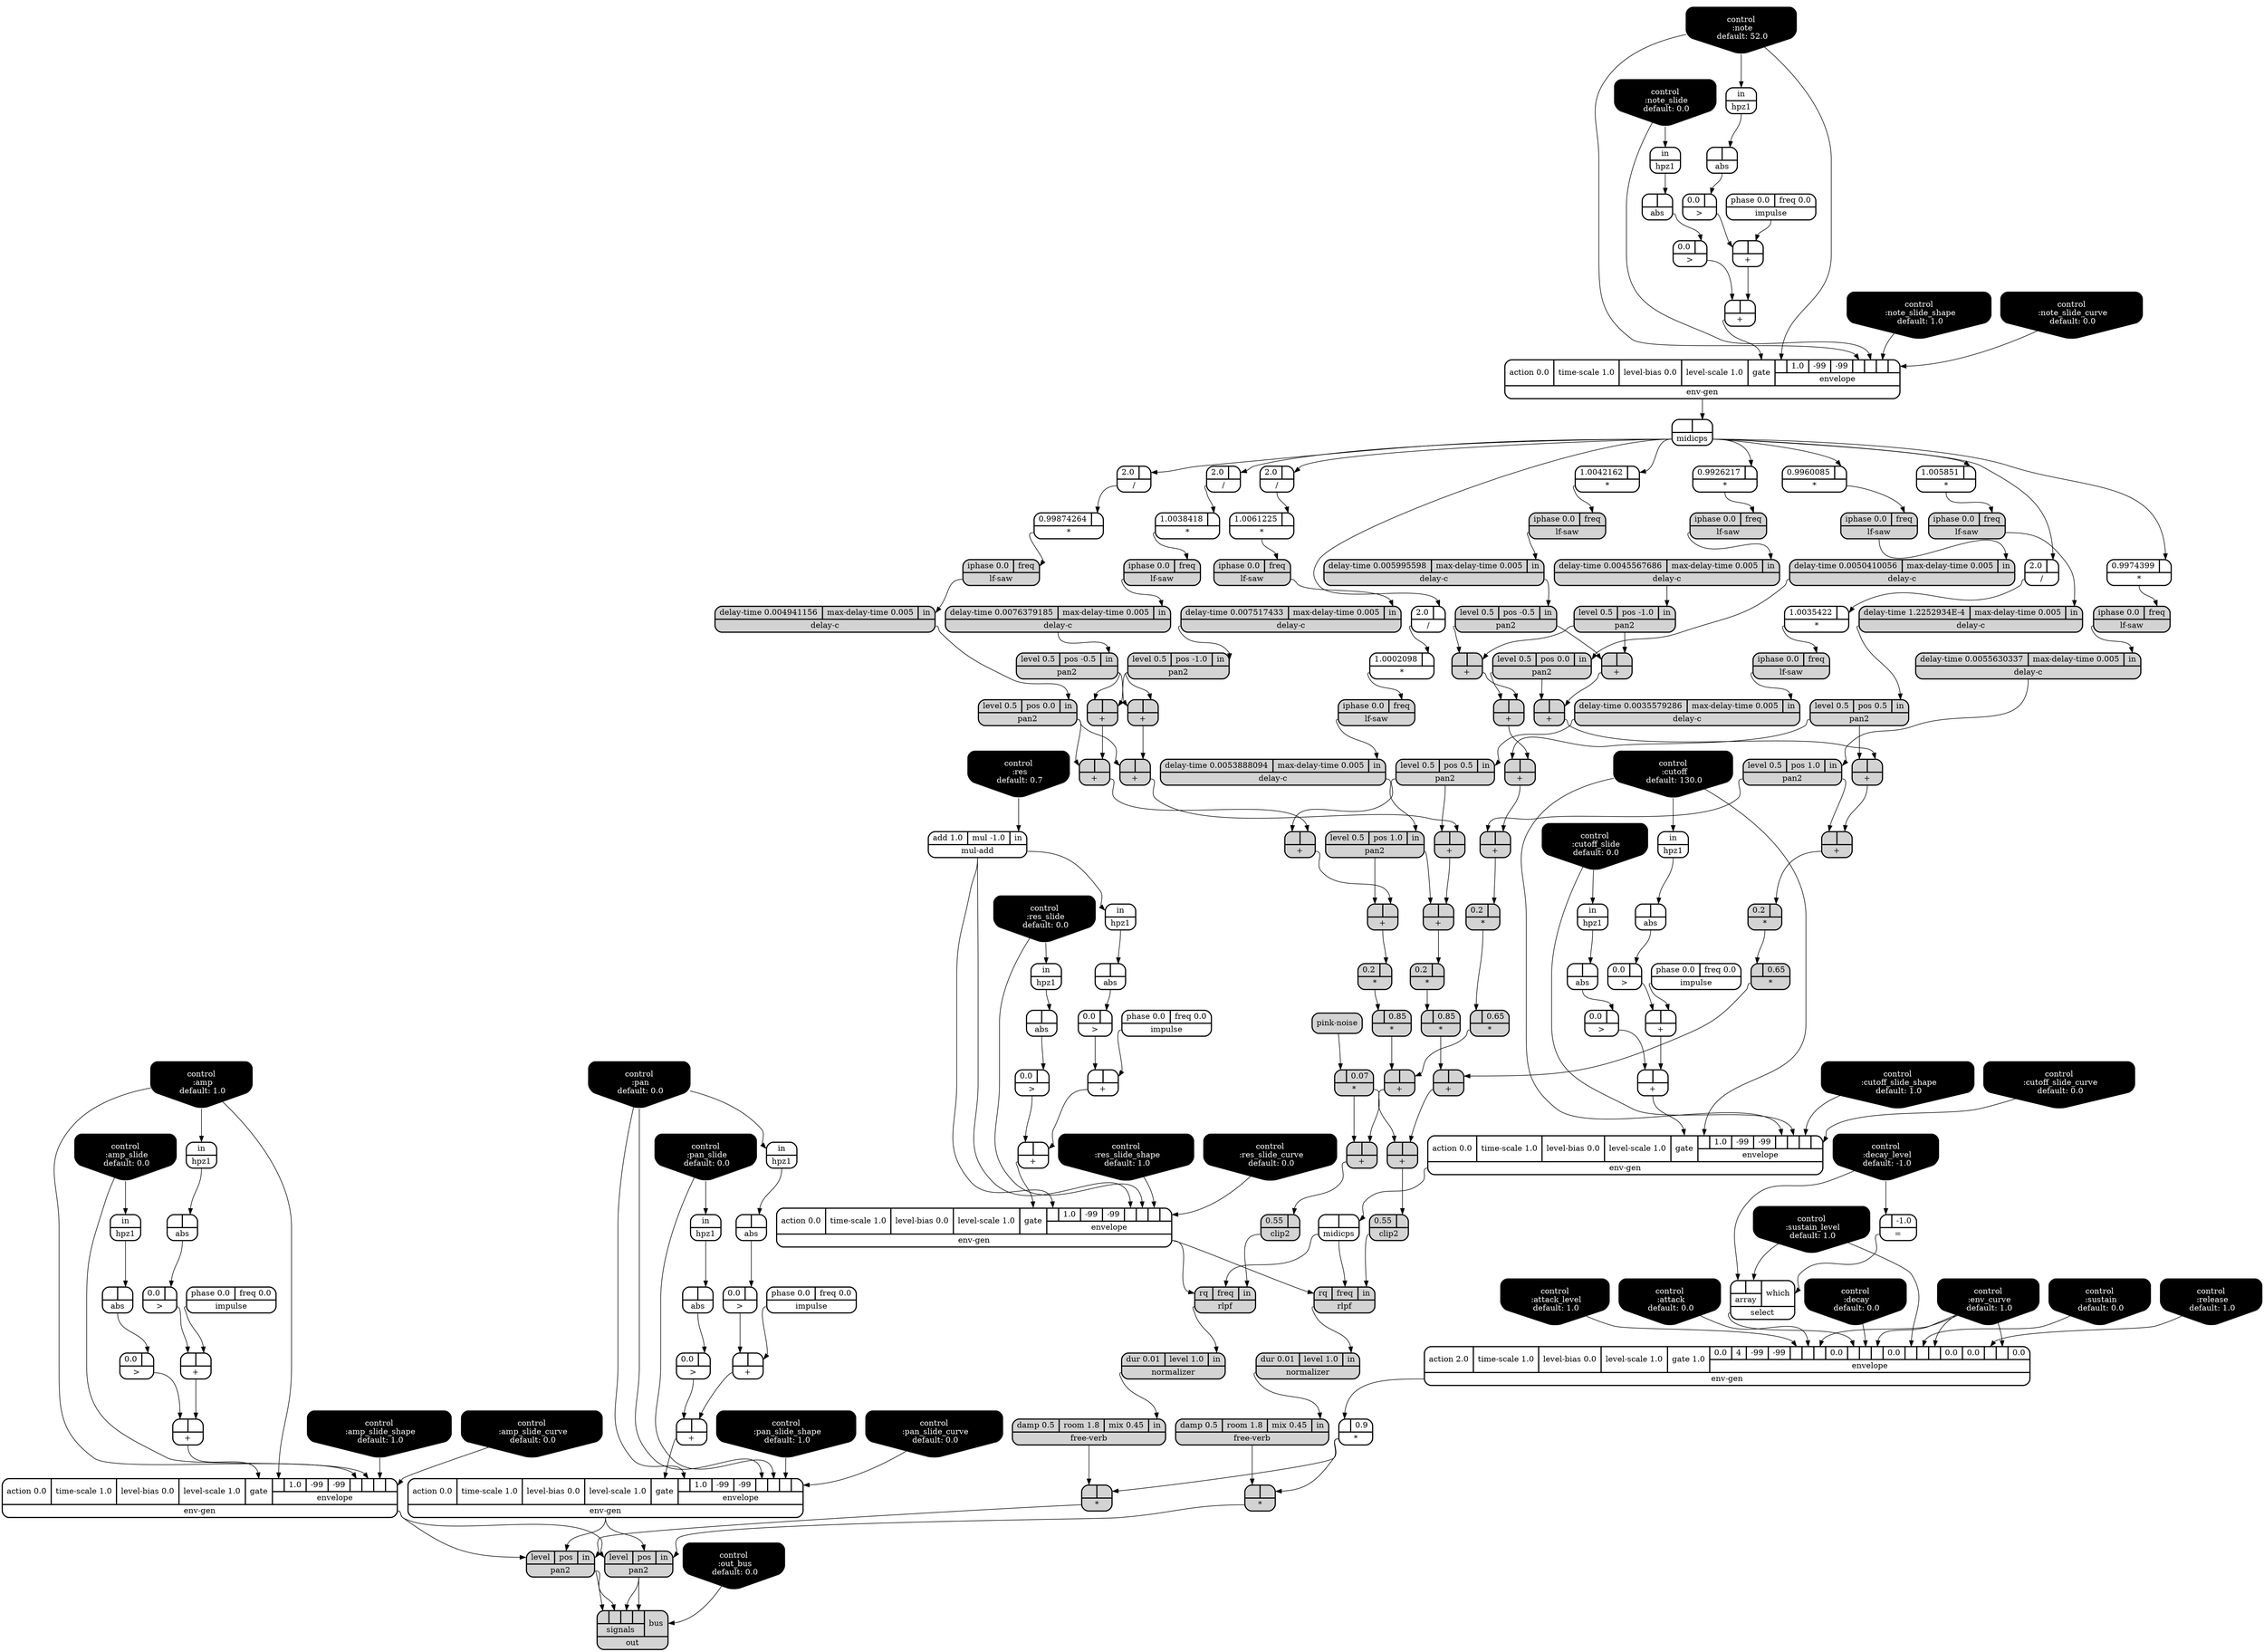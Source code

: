 digraph synthdef {
40 [label = "{{ <b> 0.9926217|<a> } |<__UG_NAME__>* }" style="bold, rounded" shape=record rankdir=LR];
44 [label = "{{ <b> 1.0042162|<a> } |<__UG_NAME__>* }" style="bold, rounded" shape=record rankdir=LR];
49 [label = "{{ <b> 0.9960085|<a> } |<__UG_NAME__>* }" style="bold, rounded" shape=record rankdir=LR];
54 [label = "{{ <b> 1.005851|<a> } |<__UG_NAME__>* }" style="bold, rounded" shape=record rankdir=LR];
59 [label = "{{ <b> 0.9974399|<a> } |<__UG_NAME__>* }" style="bold, rounded" shape=record rankdir=LR];
65 [label = "{{ <b> 0.99874264|<a> } |<__UG_NAME__>* }" style="bold, rounded" shape=record rankdir=LR];
72 [label = "{{ <b> |<a> 0.9} |<__UG_NAME__>* }" style="bold, rounded" shape=record rankdir=LR];
73 [label = "{{ <b> 0.2|<a> } |<__UG_NAME__>* }" style="filled, bold, rounded"  shape=record rankdir=LR];
74 [label = "{{ <b> |<a> 0.65} |<__UG_NAME__>* }" style="filled, bold, rounded"  shape=record rankdir=LR];
76 [label = "{{ <b> 1.0061225|<a> } |<__UG_NAME__>* }" style="bold, rounded" shape=record rankdir=LR];
81 [label = "{{ <b> 1.0038418|<a> } |<__UG_NAME__>* }" style="bold, rounded" shape=record rankdir=LR];
90 [label = "{{ <b> 1.0035422|<a> } |<__UG_NAME__>* }" style="bold, rounded" shape=record rankdir=LR];
96 [label = "{{ <b> 1.0002098|<a> } |<__UG_NAME__>* }" style="bold, rounded" shape=record rankdir=LR];
101 [label = "{{ <b> 0.2|<a> } |<__UG_NAME__>* }" style="filled, bold, rounded"  shape=record rankdir=LR];
102 [label = "{{ <b> |<a> 0.85} |<__UG_NAME__>* }" style="filled, bold, rounded"  shape=record rankdir=LR];
105 [label = "{{ <b> |<a> 0.07} |<__UG_NAME__>* }" style="filled, bold, rounded"  shape=record rankdir=LR];
133 [label = "{{ <b> |<a> } |<__UG_NAME__>* }" style="filled, bold, rounded"  shape=record rankdir=LR];
157 [label = "{{ <b> 0.2|<a> } |<__UG_NAME__>* }" style="filled, bold, rounded"  shape=record rankdir=LR];
158 [label = "{{ <b> |<a> 0.65} |<__UG_NAME__>* }" style="filled, bold, rounded"  shape=record rankdir=LR];
163 [label = "{{ <b> 0.2|<a> } |<__UG_NAME__>* }" style="filled, bold, rounded"  shape=record rankdir=LR];
164 [label = "{{ <b> |<a> 0.85} |<__UG_NAME__>* }" style="filled, bold, rounded"  shape=record rankdir=LR];
171 [label = "{{ <b> |<a> } |<__UG_NAME__>* }" style="filled, bold, rounded"  shape=record rankdir=LR];
33 [label = "{{ <b> |<a> } |<__UG_NAME__>+ }" style="bold, rounded" shape=record rankdir=LR];
37 [label = "{{ <b> |<a> } |<__UG_NAME__>+ }" style="bold, rounded" shape=record rankdir=LR];
48 [label = "{{ <b> |<a> } |<__UG_NAME__>+ }" style="filled, bold, rounded"  shape=record rankdir=LR];
53 [label = "{{ <b> |<a> } |<__UG_NAME__>+ }" style="filled, bold, rounded"  shape=record rankdir=LR];
58 [label = "{{ <b> |<a> } |<__UG_NAME__>+ }" style="filled, bold, rounded"  shape=record rankdir=LR];
63 [label = "{{ <b> |<a> } |<__UG_NAME__>+ }" style="filled, bold, rounded"  shape=record rankdir=LR];
85 [label = "{{ <b> |<a> } |<__UG_NAME__>+ }" style="filled, bold, rounded"  shape=record rankdir=LR];
88 [label = "{{ <b> |<a> } |<__UG_NAME__>+ }" style="filled, bold, rounded"  shape=record rankdir=LR];
94 [label = "{{ <b> |<a> } |<__UG_NAME__>+ }" style="filled, bold, rounded"  shape=record rankdir=LR];
100 [label = "{{ <b> |<a> } |<__UG_NAME__>+ }" style="filled, bold, rounded"  shape=record rankdir=LR];
103 [label = "{{ <b> |<a> } |<__UG_NAME__>+ }" style="filled, bold, rounded"  shape=record rankdir=LR];
106 [label = "{{ <b> |<a> } |<__UG_NAME__>+ }" style="filled, bold, rounded"  shape=record rankdir=LR];
112 [label = "{{ <b> |<a> } |<__UG_NAME__>+ }" style="bold, rounded" shape=record rankdir=LR];
116 [label = "{{ <b> |<a> } |<__UG_NAME__>+ }" style="bold, rounded" shape=record rankdir=LR];
124 [label = "{{ <b> |<a> } |<__UG_NAME__>+ }" style="bold, rounded" shape=record rankdir=LR];
128 [label = "{{ <b> |<a> } |<__UG_NAME__>+ }" style="bold, rounded" shape=record rankdir=LR];
138 [label = "{{ <b> |<a> } |<__UG_NAME__>+ }" style="bold, rounded" shape=record rankdir=LR];
142 [label = "{{ <b> |<a> } |<__UG_NAME__>+ }" style="bold, rounded" shape=record rankdir=LR];
146 [label = "{{ <b> |<a> } |<__UG_NAME__>+ }" style="bold, rounded" shape=record rankdir=LR];
150 [label = "{{ <b> |<a> } |<__UG_NAME__>+ }" style="bold, rounded" shape=record rankdir=LR];
153 [label = "{{ <b> |<a> } |<__UG_NAME__>+ }" style="filled, bold, rounded"  shape=record rankdir=LR];
154 [label = "{{ <b> |<a> } |<__UG_NAME__>+ }" style="filled, bold, rounded"  shape=record rankdir=LR];
155 [label = "{{ <b> |<a> } |<__UG_NAME__>+ }" style="filled, bold, rounded"  shape=record rankdir=LR];
156 [label = "{{ <b> |<a> } |<__UG_NAME__>+ }" style="filled, bold, rounded"  shape=record rankdir=LR];
159 [label = "{{ <b> |<a> } |<__UG_NAME__>+ }" style="filled, bold, rounded"  shape=record rankdir=LR];
160 [label = "{{ <b> |<a> } |<__UG_NAME__>+ }" style="filled, bold, rounded"  shape=record rankdir=LR];
161 [label = "{{ <b> |<a> } |<__UG_NAME__>+ }" style="filled, bold, rounded"  shape=record rankdir=LR];
162 [label = "{{ <b> |<a> } |<__UG_NAME__>+ }" style="filled, bold, rounded"  shape=record rankdir=LR];
165 [label = "{{ <b> |<a> } |<__UG_NAME__>+ }" style="filled, bold, rounded"  shape=record rankdir=LR];
166 [label = "{{ <b> |<a> } |<__UG_NAME__>+ }" style="filled, bold, rounded"  shape=record rankdir=LR];
64 [label = "{{ <b> 2.0|<a> } |<__UG_NAME__>/ }" style="bold, rounded" shape=record rankdir=LR];
75 [label = "{{ <b> 2.0|<a> } |<__UG_NAME__>/ }" style="bold, rounded" shape=record rankdir=LR];
80 [label = "{{ <b> 2.0|<a> } |<__UG_NAME__>/ }" style="bold, rounded" shape=record rankdir=LR];
89 [label = "{{ <b> 2.0|<a> } |<__UG_NAME__>/ }" style="bold, rounded" shape=record rankdir=LR];
95 [label = "{{ <b> 2.0|<a> } |<__UG_NAME__>/ }" style="bold, rounded" shape=record rankdir=LR];
69 [label = "{{ <b> |<a> -1.0} |<__UG_NAME__>= }" style="bold, rounded" shape=record rankdir=LR];
32 [label = "{{ <b> 0.0|<a> } |<__UG_NAME__>\> }" style="bold, rounded" shape=record rankdir=LR];
36 [label = "{{ <b> 0.0|<a> } |<__UG_NAME__>\> }" style="bold, rounded" shape=record rankdir=LR];
111 [label = "{{ <b> 0.0|<a> } |<__UG_NAME__>\> }" style="bold, rounded" shape=record rankdir=LR];
115 [label = "{{ <b> 0.0|<a> } |<__UG_NAME__>\> }" style="bold, rounded" shape=record rankdir=LR];
123 [label = "{{ <b> 0.0|<a> } |<__UG_NAME__>\> }" style="bold, rounded" shape=record rankdir=LR];
127 [label = "{{ <b> 0.0|<a> } |<__UG_NAME__>\> }" style="bold, rounded" shape=record rankdir=LR];
137 [label = "{{ <b> 0.0|<a> } |<__UG_NAME__>\> }" style="bold, rounded" shape=record rankdir=LR];
141 [label = "{{ <b> 0.0|<a> } |<__UG_NAME__>\> }" style="bold, rounded" shape=record rankdir=LR];
145 [label = "{{ <b> 0.0|<a> } |<__UG_NAME__>\> }" style="bold, rounded" shape=record rankdir=LR];
149 [label = "{{ <b> 0.0|<a> } |<__UG_NAME__>\> }" style="bold, rounded" shape=record rankdir=LR];
31 [label = "{{ <b> |<a> } |<__UG_NAME__>abs }" style="bold, rounded" shape=record rankdir=LR];
35 [label = "{{ <b> |<a> } |<__UG_NAME__>abs }" style="bold, rounded" shape=record rankdir=LR];
68 [label = "{{ <b> |<a> } |<__UG_NAME__>abs }" style="bold, rounded" shape=record rankdir=LR];
110 [label = "{{ <b> |<a> } |<__UG_NAME__>abs }" style="bold, rounded" shape=record rankdir=LR];
114 [label = "{{ <b> |<a> } |<__UG_NAME__>abs }" style="bold, rounded" shape=record rankdir=LR];
122 [label = "{{ <b> |<a> } |<__UG_NAME__>abs }" style="bold, rounded" shape=record rankdir=LR];
126 [label = "{{ <b> |<a> } |<__UG_NAME__>abs }" style="bold, rounded" shape=record rankdir=LR];
136 [label = "{{ <b> |<a> } |<__UG_NAME__>abs }" style="bold, rounded" shape=record rankdir=LR];
140 [label = "{{ <b> |<a> } |<__UG_NAME__>abs }" style="bold, rounded" shape=record rankdir=LR];
148 [label = "{{ <b> |<a> } |<__UG_NAME__>abs }" style="bold, rounded" shape=record rankdir=LR];
107 [label = "{{ <b> 0.55|<a> } |<__UG_NAME__>clip2 }" style="filled, bold, rounded"  shape=record rankdir=LR];
167 [label = "{{ <b> 0.55|<a> } |<__UG_NAME__>clip2 }" style="filled, bold, rounded"  shape=record rankdir=LR];
0 [label = "control
 :note
 default: 52.0" shape=invhouse style="rounded, filled, bold" fillcolor=black fontcolor=white ]; 
1 [label = "control
 :note_slide
 default: 0.0" shape=invhouse style="rounded, filled, bold" fillcolor=black fontcolor=white ]; 
2 [label = "control
 :note_slide_shape
 default: 1.0" shape=invhouse style="rounded, filled, bold" fillcolor=black fontcolor=white ]; 
3 [label = "control
 :note_slide_curve
 default: 0.0" shape=invhouse style="rounded, filled, bold" fillcolor=black fontcolor=white ]; 
4 [label = "control
 :amp
 default: 1.0" shape=invhouse style="rounded, filled, bold" fillcolor=black fontcolor=white ]; 
5 [label = "control
 :amp_slide
 default: 0.0" shape=invhouse style="rounded, filled, bold" fillcolor=black fontcolor=white ]; 
6 [label = "control
 :amp_slide_shape
 default: 1.0" shape=invhouse style="rounded, filled, bold" fillcolor=black fontcolor=white ]; 
7 [label = "control
 :amp_slide_curve
 default: 0.0" shape=invhouse style="rounded, filled, bold" fillcolor=black fontcolor=white ]; 
8 [label = "control
 :pan
 default: 0.0" shape=invhouse style="rounded, filled, bold" fillcolor=black fontcolor=white ]; 
9 [label = "control
 :pan_slide
 default: 0.0" shape=invhouse style="rounded, filled, bold" fillcolor=black fontcolor=white ]; 
10 [label = "control
 :pan_slide_shape
 default: 1.0" shape=invhouse style="rounded, filled, bold" fillcolor=black fontcolor=white ]; 
11 [label = "control
 :pan_slide_curve
 default: 0.0" shape=invhouse style="rounded, filled, bold" fillcolor=black fontcolor=white ]; 
12 [label = "control
 :attack
 default: 0.0" shape=invhouse style="rounded, filled, bold" fillcolor=black fontcolor=white ]; 
13 [label = "control
 :decay
 default: 0.0" shape=invhouse style="rounded, filled, bold" fillcolor=black fontcolor=white ]; 
14 [label = "control
 :sustain
 default: 0.0" shape=invhouse style="rounded, filled, bold" fillcolor=black fontcolor=white ]; 
15 [label = "control
 :release
 default: 1.0" shape=invhouse style="rounded, filled, bold" fillcolor=black fontcolor=white ]; 
16 [label = "control
 :attack_level
 default: 1.0" shape=invhouse style="rounded, filled, bold" fillcolor=black fontcolor=white ]; 
17 [label = "control
 :decay_level
 default: -1.0" shape=invhouse style="rounded, filled, bold" fillcolor=black fontcolor=white ]; 
18 [label = "control
 :sustain_level
 default: 1.0" shape=invhouse style="rounded, filled, bold" fillcolor=black fontcolor=white ]; 
19 [label = "control
 :env_curve
 default: 1.0" shape=invhouse style="rounded, filled, bold" fillcolor=black fontcolor=white ]; 
20 [label = "control
 :cutoff
 default: 130.0" shape=invhouse style="rounded, filled, bold" fillcolor=black fontcolor=white ]; 
21 [label = "control
 :cutoff_slide
 default: 0.0" shape=invhouse style="rounded, filled, bold" fillcolor=black fontcolor=white ]; 
22 [label = "control
 :cutoff_slide_shape
 default: 1.0" shape=invhouse style="rounded, filled, bold" fillcolor=black fontcolor=white ]; 
23 [label = "control
 :cutoff_slide_curve
 default: 0.0" shape=invhouse style="rounded, filled, bold" fillcolor=black fontcolor=white ]; 
24 [label = "control
 :res
 default: 0.7" shape=invhouse style="rounded, filled, bold" fillcolor=black fontcolor=white ]; 
25 [label = "control
 :res_slide
 default: 0.0" shape=invhouse style="rounded, filled, bold" fillcolor=black fontcolor=white ]; 
26 [label = "control
 :res_slide_shape
 default: 1.0" shape=invhouse style="rounded, filled, bold" fillcolor=black fontcolor=white ]; 
27 [label = "control
 :res_slide_curve
 default: 0.0" shape=invhouse style="rounded, filled, bold" fillcolor=black fontcolor=white ]; 
28 [label = "control
 :out_bus
 default: 0.0" shape=invhouse style="rounded, filled, bold" fillcolor=black fontcolor=white ]; 
42 [label = "{{ <delay____time> delay-time 0.0045567686|<max____delay____time> max-delay-time 0.005|<in> in} |<__UG_NAME__>delay-c }" style="filled, bold, rounded"  shape=record rankdir=LR];
46 [label = "{{ <delay____time> delay-time 0.005995598|<max____delay____time> max-delay-time 0.005|<in> in} |<__UG_NAME__>delay-c }" style="filled, bold, rounded"  shape=record rankdir=LR];
51 [label = "{{ <delay____time> delay-time 0.0050410056|<max____delay____time> max-delay-time 0.005|<in> in} |<__UG_NAME__>delay-c }" style="filled, bold, rounded"  shape=record rankdir=LR];
56 [label = "{{ <delay____time> delay-time 1.2252934E-4|<max____delay____time> max-delay-time 0.005|<in> in} |<__UG_NAME__>delay-c }" style="filled, bold, rounded"  shape=record rankdir=LR];
61 [label = "{{ <delay____time> delay-time 0.0055630337|<max____delay____time> max-delay-time 0.005|<in> in} |<__UG_NAME__>delay-c }" style="filled, bold, rounded"  shape=record rankdir=LR];
78 [label = "{{ <delay____time> delay-time 0.007517433|<max____delay____time> max-delay-time 0.005|<in> in} |<__UG_NAME__>delay-c }" style="filled, bold, rounded"  shape=record rankdir=LR];
83 [label = "{{ <delay____time> delay-time 0.0076379185|<max____delay____time> max-delay-time 0.005|<in> in} |<__UG_NAME__>delay-c }" style="filled, bold, rounded"  shape=record rankdir=LR];
86 [label = "{{ <delay____time> delay-time 0.004941156|<max____delay____time> max-delay-time 0.005|<in> in} |<__UG_NAME__>delay-c }" style="filled, bold, rounded"  shape=record rankdir=LR];
92 [label = "{{ <delay____time> delay-time 0.0035579286|<max____delay____time> max-delay-time 0.005|<in> in} |<__UG_NAME__>delay-c }" style="filled, bold, rounded"  shape=record rankdir=LR];
98 [label = "{{ <delay____time> delay-time 0.0053888094|<max____delay____time> max-delay-time 0.005|<in> in} |<__UG_NAME__>delay-c }" style="filled, bold, rounded"  shape=record rankdir=LR];
38 [label = "{{ <action> action 0.0|<time____scale> time-scale 1.0|<level____bias> level-bias 0.0|<level____scale> level-scale 1.0|<gate> gate|{{<envelope___control___0>|1.0|-99|-99|<envelope___control___4>|<envelope___control___5>|<envelope___control___6>|<envelope___control___7>}|envelope}} |<__UG_NAME__>env-gen }" style="bold, rounded" shape=record rankdir=LR];
71 [label = "{{ <action> action 2.0|<time____scale> time-scale 1.0|<level____bias> level-bias 0.0|<level____scale> level-scale 1.0|<gate> gate 1.0|{{0.0|4|-99|-99|<envelope___control___4>|<envelope___control___5>|<envelope___control___6>|0.0|<envelope___select___8>|<envelope___control___9>|<envelope___control___10>|0.0|<envelope___control___12>|<envelope___control___13>|<envelope___control___14>|0.0|0.0|<envelope___control___17>|<envelope___control___18>|0.0}|envelope}} |<__UG_NAME__>env-gen }" style="bold, rounded" shape=record rankdir=LR];
117 [label = "{{ <action> action 0.0|<time____scale> time-scale 1.0|<level____bias> level-bias 0.0|<level____scale> level-scale 1.0|<gate> gate|{{<envelope___control___0>|1.0|-99|-99|<envelope___control___4>|<envelope___control___5>|<envelope___control___6>|<envelope___control___7>}|envelope}} |<__UG_NAME__>env-gen }" style="bold, rounded" shape=record rankdir=LR];
129 [label = "{{ <action> action 0.0|<time____scale> time-scale 1.0|<level____bias> level-bias 0.0|<level____scale> level-scale 1.0|<gate> gate|{{<envelope___mul____add___0>|1.0|-99|-99|<envelope___mul____add___4>|<envelope___control___5>|<envelope___control___6>|<envelope___control___7>}|envelope}} |<__UG_NAME__>env-gen }" style="bold, rounded" shape=record rankdir=LR];
143 [label = "{{ <action> action 0.0|<time____scale> time-scale 1.0|<level____bias> level-bias 0.0|<level____scale> level-scale 1.0|<gate> gate|{{<envelope___control___0>|1.0|-99|-99|<envelope___control___4>|<envelope___control___5>|<envelope___control___6>|<envelope___control___7>}|envelope}} |<__UG_NAME__>env-gen }" style="bold, rounded" shape=record rankdir=LR];
151 [label = "{{ <action> action 0.0|<time____scale> time-scale 1.0|<level____bias> level-bias 0.0|<level____scale> level-scale 1.0|<gate> gate|{{<envelope___control___0>|1.0|-99|-99|<envelope___control___4>|<envelope___control___5>|<envelope___control___6>|<envelope___control___7>}|envelope}} |<__UG_NAME__>env-gen }" style="bold, rounded" shape=record rankdir=LR];
132 [label = "{{ <damp> damp 0.5|<room> room 1.8|<mix> mix 0.45|<in> in} |<__UG_NAME__>free-verb }" style="filled, bold, rounded"  shape=record rankdir=LR];
170 [label = "{{ <damp> damp 0.5|<room> room 1.8|<mix> mix 0.45|<in> in} |<__UG_NAME__>free-verb }" style="filled, bold, rounded"  shape=record rankdir=LR];
30 [label = "{{ <in> in} |<__UG_NAME__>hpz1 }" style="bold, rounded" shape=record rankdir=LR];
34 [label = "{{ <in> in} |<__UG_NAME__>hpz1 }" style="bold, rounded" shape=record rankdir=LR];
67 [label = "{{ <in> in} |<__UG_NAME__>hpz1 }" style="bold, rounded" shape=record rankdir=LR];
109 [label = "{{ <in> in} |<__UG_NAME__>hpz1 }" style="bold, rounded" shape=record rankdir=LR];
113 [label = "{{ <in> in} |<__UG_NAME__>hpz1 }" style="bold, rounded" shape=record rankdir=LR];
121 [label = "{{ <in> in} |<__UG_NAME__>hpz1 }" style="bold, rounded" shape=record rankdir=LR];
125 [label = "{{ <in> in} |<__UG_NAME__>hpz1 }" style="bold, rounded" shape=record rankdir=LR];
135 [label = "{{ <in> in} |<__UG_NAME__>hpz1 }" style="bold, rounded" shape=record rankdir=LR];
139 [label = "{{ <in> in} |<__UG_NAME__>hpz1 }" style="bold, rounded" shape=record rankdir=LR];
147 [label = "{{ <in> in} |<__UG_NAME__>hpz1 }" style="bold, rounded" shape=record rankdir=LR];
29 [label = "{{ <phase> phase 0.0|<freq> freq 0.0} |<__UG_NAME__>impulse }" style="bold, rounded" shape=record rankdir=LR];
108 [label = "{{ <phase> phase 0.0|<freq> freq 0.0} |<__UG_NAME__>impulse }" style="bold, rounded" shape=record rankdir=LR];
119 [label = "{{ <phase> phase 0.0|<freq> freq 0.0} |<__UG_NAME__>impulse }" style="bold, rounded" shape=record rankdir=LR];
134 [label = "{{ <phase> phase 0.0|<freq> freq 0.0} |<__UG_NAME__>impulse }" style="bold, rounded" shape=record rankdir=LR];
144 [label = "{{ <phase> phase 0.0|<freq> freq 0.0} |<__UG_NAME__>impulse }" style="bold, rounded" shape=record rankdir=LR];
41 [label = "{{ <iphase> iphase 0.0|<freq> freq} |<__UG_NAME__>lf-saw }" style="filled, bold, rounded"  shape=record rankdir=LR];
45 [label = "{{ <iphase> iphase 0.0|<freq> freq} |<__UG_NAME__>lf-saw }" style="filled, bold, rounded"  shape=record rankdir=LR];
50 [label = "{{ <iphase> iphase 0.0|<freq> freq} |<__UG_NAME__>lf-saw }" style="filled, bold, rounded"  shape=record rankdir=LR];
55 [label = "{{ <iphase> iphase 0.0|<freq> freq} |<__UG_NAME__>lf-saw }" style="filled, bold, rounded"  shape=record rankdir=LR];
60 [label = "{{ <iphase> iphase 0.0|<freq> freq} |<__UG_NAME__>lf-saw }" style="filled, bold, rounded"  shape=record rankdir=LR];
66 [label = "{{ <iphase> iphase 0.0|<freq> freq} |<__UG_NAME__>lf-saw }" style="filled, bold, rounded"  shape=record rankdir=LR];
77 [label = "{{ <iphase> iphase 0.0|<freq> freq} |<__UG_NAME__>lf-saw }" style="filled, bold, rounded"  shape=record rankdir=LR];
82 [label = "{{ <iphase> iphase 0.0|<freq> freq} |<__UG_NAME__>lf-saw }" style="filled, bold, rounded"  shape=record rankdir=LR];
91 [label = "{{ <iphase> iphase 0.0|<freq> freq} |<__UG_NAME__>lf-saw }" style="filled, bold, rounded"  shape=record rankdir=LR];
97 [label = "{{ <iphase> iphase 0.0|<freq> freq} |<__UG_NAME__>lf-saw }" style="filled, bold, rounded"  shape=record rankdir=LR];
39 [label = "{{ <b> |<a> } |<__UG_NAME__>midicps }" style="bold, rounded" shape=record rankdir=LR];
118 [label = "{{ <b> |<a> } |<__UG_NAME__>midicps }" style="bold, rounded" shape=record rankdir=LR];
120 [label = "{{ <add> add 1.0|<mul> mul -1.0|<in> in} |<__UG_NAME__>mul-add }" style="bold, rounded" shape=record rankdir=LR];
131 [label = "{{ <dur> dur 0.01|<level> level 1.0|<in> in} |<__UG_NAME__>normalizer }" style="filled, bold, rounded"  shape=record rankdir=LR];
169 [label = "{{ <dur> dur 0.01|<level> level 1.0|<in> in} |<__UG_NAME__>normalizer }" style="filled, bold, rounded"  shape=record rankdir=LR];
173 [label = "{{ {{<signals___pan2___0>|<signals___pan2___1>|<signals___pan2___2>|<signals___pan2___3>}|signals}|<bus> bus} |<__UG_NAME__>out }" style="filled, bold, rounded"  shape=record rankdir=LR];
43 [label = "{{ <level> level 0.5|<pos> pos -1.0|<in> in} |<__UG_NAME__>pan2 }" style="filled, bold, rounded"  shape=record rankdir=LR];
47 [label = "{{ <level> level 0.5|<pos> pos -0.5|<in> in} |<__UG_NAME__>pan2 }" style="filled, bold, rounded"  shape=record rankdir=LR];
52 [label = "{{ <level> level 0.5|<pos> pos 0.0|<in> in} |<__UG_NAME__>pan2 }" style="filled, bold, rounded"  shape=record rankdir=LR];
57 [label = "{{ <level> level 0.5|<pos> pos 0.5|<in> in} |<__UG_NAME__>pan2 }" style="filled, bold, rounded"  shape=record rankdir=LR];
62 [label = "{{ <level> level 0.5|<pos> pos 1.0|<in> in} |<__UG_NAME__>pan2 }" style="filled, bold, rounded"  shape=record rankdir=LR];
79 [label = "{{ <level> level 0.5|<pos> pos -1.0|<in> in} |<__UG_NAME__>pan2 }" style="filled, bold, rounded"  shape=record rankdir=LR];
84 [label = "{{ <level> level 0.5|<pos> pos -0.5|<in> in} |<__UG_NAME__>pan2 }" style="filled, bold, rounded"  shape=record rankdir=LR];
87 [label = "{{ <level> level 0.5|<pos> pos 0.0|<in> in} |<__UG_NAME__>pan2 }" style="filled, bold, rounded"  shape=record rankdir=LR];
93 [label = "{{ <level> level 0.5|<pos> pos 0.5|<in> in} |<__UG_NAME__>pan2 }" style="filled, bold, rounded"  shape=record rankdir=LR];
99 [label = "{{ <level> level 0.5|<pos> pos 1.0|<in> in} |<__UG_NAME__>pan2 }" style="filled, bold, rounded"  shape=record rankdir=LR];
152 [label = "{{ <level> level|<pos> pos|<in> in} |<__UG_NAME__>pan2 }" style="filled, bold, rounded"  shape=record rankdir=LR];
172 [label = "{{ <level> level|<pos> pos|<in> in} |<__UG_NAME__>pan2 }" style="filled, bold, rounded"  shape=record rankdir=LR];
104 [label = "{<__UG_NAME__>pink-noise }" style="filled, bold, rounded"  shape=record rankdir=LR];
130 [label = "{{ <rq> rq|<freq> freq|<in> in} |<__UG_NAME__>rlpf }" style="filled, bold, rounded"  shape=record rankdir=LR];
168 [label = "{{ <rq> rq|<freq> freq|<in> in} |<__UG_NAME__>rlpf }" style="filled, bold, rounded"  shape=record rankdir=LR];
70 [label = "{{ {{<array___control___0>|<array___control___1>}|array}|<which> which} |<__UG_NAME__>select }" style="bold, rounded" shape=record rankdir=LR];

39:__UG_NAME__ -> 40:a ;
39:__UG_NAME__ -> 44:a ;
39:__UG_NAME__ -> 49:a ;
39:__UG_NAME__ -> 54:a ;
39:__UG_NAME__ -> 59:a ;
64:__UG_NAME__ -> 65:a ;
71:__UG_NAME__ -> 72:b ;
63:__UG_NAME__ -> 73:a ;
73:__UG_NAME__ -> 74:b ;
75:__UG_NAME__ -> 76:a ;
80:__UG_NAME__ -> 81:a ;
89:__UG_NAME__ -> 90:a ;
95:__UG_NAME__ -> 96:a ;
100:__UG_NAME__ -> 101:a ;
101:__UG_NAME__ -> 102:b ;
104:__UG_NAME__ -> 105:b ;
72:__UG_NAME__ -> 133:a ;
132:__UG_NAME__ -> 133:b ;
156:__UG_NAME__ -> 157:a ;
157:__UG_NAME__ -> 158:b ;
162:__UG_NAME__ -> 163:a ;
163:__UG_NAME__ -> 164:b ;
72:__UG_NAME__ -> 171:a ;
170:__UG_NAME__ -> 171:b ;
29:__UG_NAME__ -> 33:a ;
32:__UG_NAME__ -> 33:b ;
33:__UG_NAME__ -> 37:a ;
36:__UG_NAME__ -> 37:b ;
43:__UG_NAME__ -> 48:a ;
47:__UG_NAME__ -> 48:b ;
48:__UG_NAME__ -> 53:a ;
52:__UG_NAME__ -> 53:b ;
53:__UG_NAME__ -> 58:a ;
57:__UG_NAME__ -> 58:b ;
58:__UG_NAME__ -> 63:a ;
62:__UG_NAME__ -> 63:b ;
79:__UG_NAME__ -> 85:a ;
84:__UG_NAME__ -> 85:b ;
85:__UG_NAME__ -> 88:a ;
87:__UG_NAME__ -> 88:b ;
88:__UG_NAME__ -> 94:a ;
93:__UG_NAME__ -> 94:b ;
94:__UG_NAME__ -> 100:a ;
99:__UG_NAME__ -> 100:b ;
74:__UG_NAME__ -> 103:a ;
102:__UG_NAME__ -> 103:b ;
103:__UG_NAME__ -> 106:a ;
105:__UG_NAME__ -> 106:b ;
108:__UG_NAME__ -> 112:a ;
111:__UG_NAME__ -> 112:b ;
112:__UG_NAME__ -> 116:a ;
115:__UG_NAME__ -> 116:b ;
119:__UG_NAME__ -> 124:a ;
123:__UG_NAME__ -> 124:b ;
124:__UG_NAME__ -> 128:a ;
127:__UG_NAME__ -> 128:b ;
134:__UG_NAME__ -> 138:a ;
137:__UG_NAME__ -> 138:b ;
138:__UG_NAME__ -> 142:a ;
141:__UG_NAME__ -> 142:b ;
144:__UG_NAME__ -> 146:a ;
145:__UG_NAME__ -> 146:b ;
146:__UG_NAME__ -> 150:a ;
149:__UG_NAME__ -> 150:b ;
43:__UG_NAME__ -> 153:a ;
47:__UG_NAME__ -> 153:b ;
153:__UG_NAME__ -> 154:a ;
52:__UG_NAME__ -> 154:b ;
154:__UG_NAME__ -> 155:a ;
57:__UG_NAME__ -> 155:b ;
155:__UG_NAME__ -> 156:a ;
62:__UG_NAME__ -> 156:b ;
79:__UG_NAME__ -> 159:a ;
84:__UG_NAME__ -> 159:b ;
159:__UG_NAME__ -> 160:a ;
87:__UG_NAME__ -> 160:b ;
160:__UG_NAME__ -> 161:a ;
93:__UG_NAME__ -> 161:b ;
161:__UG_NAME__ -> 162:a ;
99:__UG_NAME__ -> 162:b ;
158:__UG_NAME__ -> 165:a ;
164:__UG_NAME__ -> 165:b ;
165:__UG_NAME__ -> 166:a ;
105:__UG_NAME__ -> 166:b ;
39:__UG_NAME__ -> 64:a ;
39:__UG_NAME__ -> 75:a ;
39:__UG_NAME__ -> 80:a ;
39:__UG_NAME__ -> 89:a ;
39:__UG_NAME__ -> 95:a ;
17:__UG_NAME__ -> 69:b ;
31:__UG_NAME__ -> 32:a ;
35:__UG_NAME__ -> 36:a ;
110:__UG_NAME__ -> 111:a ;
114:__UG_NAME__ -> 115:a ;
122:__UG_NAME__ -> 123:a ;
126:__UG_NAME__ -> 127:a ;
136:__UG_NAME__ -> 137:a ;
140:__UG_NAME__ -> 141:a ;
68:__UG_NAME__ -> 145:a ;
148:__UG_NAME__ -> 149:a ;
30:__UG_NAME__ -> 31:a ;
34:__UG_NAME__ -> 35:a ;
67:__UG_NAME__ -> 68:a ;
109:__UG_NAME__ -> 110:a ;
113:__UG_NAME__ -> 114:a ;
121:__UG_NAME__ -> 122:a ;
125:__UG_NAME__ -> 126:a ;
135:__UG_NAME__ -> 136:a ;
139:__UG_NAME__ -> 140:a ;
147:__UG_NAME__ -> 148:a ;
106:__UG_NAME__ -> 107:a ;
166:__UG_NAME__ -> 167:a ;
41:__UG_NAME__ -> 42:in ;
45:__UG_NAME__ -> 46:in ;
50:__UG_NAME__ -> 51:in ;
55:__UG_NAME__ -> 56:in ;
60:__UG_NAME__ -> 61:in ;
77:__UG_NAME__ -> 78:in ;
82:__UG_NAME__ -> 83:in ;
66:__UG_NAME__ -> 86:in ;
91:__UG_NAME__ -> 92:in ;
97:__UG_NAME__ -> 98:in ;
0:__UG_NAME__ -> 38:envelope___control___0 ;
0:__UG_NAME__ -> 38:envelope___control___4 ;
1:__UG_NAME__ -> 38:envelope___control___5 ;
2:__UG_NAME__ -> 38:envelope___control___6 ;
3:__UG_NAME__ -> 38:envelope___control___7 ;
37:__UG_NAME__ -> 38:gate ;
16:__UG_NAME__ -> 71:envelope___control___4 ;
12:__UG_NAME__ -> 71:envelope___control___5 ;
19:__UG_NAME__ -> 71:envelope___control___6 ;
70:__UG_NAME__ -> 71:envelope___select___8 ;
13:__UG_NAME__ -> 71:envelope___control___9 ;
19:__UG_NAME__ -> 71:envelope___control___10 ;
18:__UG_NAME__ -> 71:envelope___control___12 ;
14:__UG_NAME__ -> 71:envelope___control___13 ;
19:__UG_NAME__ -> 71:envelope___control___14 ;
15:__UG_NAME__ -> 71:envelope___control___17 ;
19:__UG_NAME__ -> 71:envelope___control___18 ;
20:__UG_NAME__ -> 117:envelope___control___0 ;
20:__UG_NAME__ -> 117:envelope___control___4 ;
21:__UG_NAME__ -> 117:envelope___control___5 ;
22:__UG_NAME__ -> 117:envelope___control___6 ;
23:__UG_NAME__ -> 117:envelope___control___7 ;
116:__UG_NAME__ -> 117:gate ;
120:__UG_NAME__ -> 129:envelope___mul____add___0 ;
120:__UG_NAME__ -> 129:envelope___mul____add___4 ;
25:__UG_NAME__ -> 129:envelope___control___5 ;
26:__UG_NAME__ -> 129:envelope___control___6 ;
27:__UG_NAME__ -> 129:envelope___control___7 ;
128:__UG_NAME__ -> 129:gate ;
8:__UG_NAME__ -> 143:envelope___control___0 ;
8:__UG_NAME__ -> 143:envelope___control___4 ;
9:__UG_NAME__ -> 143:envelope___control___5 ;
10:__UG_NAME__ -> 143:envelope___control___6 ;
11:__UG_NAME__ -> 143:envelope___control___7 ;
142:__UG_NAME__ -> 143:gate ;
4:__UG_NAME__ -> 151:envelope___control___0 ;
4:__UG_NAME__ -> 151:envelope___control___4 ;
5:__UG_NAME__ -> 151:envelope___control___5 ;
6:__UG_NAME__ -> 151:envelope___control___6 ;
7:__UG_NAME__ -> 151:envelope___control___7 ;
150:__UG_NAME__ -> 151:gate ;
131:__UG_NAME__ -> 132:in ;
169:__UG_NAME__ -> 170:in ;
0:__UG_NAME__ -> 30:in ;
1:__UG_NAME__ -> 34:in ;
4:__UG_NAME__ -> 67:in ;
20:__UG_NAME__ -> 109:in ;
21:__UG_NAME__ -> 113:in ;
120:__UG_NAME__ -> 121:in ;
25:__UG_NAME__ -> 125:in ;
8:__UG_NAME__ -> 135:in ;
9:__UG_NAME__ -> 139:in ;
5:__UG_NAME__ -> 147:in ;
40:__UG_NAME__ -> 41:freq ;
44:__UG_NAME__ -> 45:freq ;
49:__UG_NAME__ -> 50:freq ;
54:__UG_NAME__ -> 55:freq ;
59:__UG_NAME__ -> 60:freq ;
65:__UG_NAME__ -> 66:freq ;
76:__UG_NAME__ -> 77:freq ;
81:__UG_NAME__ -> 82:freq ;
90:__UG_NAME__ -> 91:freq ;
96:__UG_NAME__ -> 97:freq ;
38:__UG_NAME__ -> 39:a ;
117:__UG_NAME__ -> 118:a ;
24:__UG_NAME__ -> 120:in ;
130:__UG_NAME__ -> 131:in ;
168:__UG_NAME__ -> 169:in ;
28:__UG_NAME__ -> 173:bus ;
152:__UG_NAME__ -> 173:signals___pan2___0 ;
152:__UG_NAME__ -> 173:signals___pan2___1 ;
172:__UG_NAME__ -> 173:signals___pan2___2 ;
172:__UG_NAME__ -> 173:signals___pan2___3 ;
42:__UG_NAME__ -> 43:in ;
46:__UG_NAME__ -> 47:in ;
51:__UG_NAME__ -> 52:in ;
56:__UG_NAME__ -> 57:in ;
61:__UG_NAME__ -> 62:in ;
78:__UG_NAME__ -> 79:in ;
83:__UG_NAME__ -> 84:in ;
86:__UG_NAME__ -> 87:in ;
92:__UG_NAME__ -> 93:in ;
98:__UG_NAME__ -> 99:in ;
133:__UG_NAME__ -> 152:in ;
143:__UG_NAME__ -> 152:pos ;
151:__UG_NAME__ -> 152:level ;
171:__UG_NAME__ -> 172:in ;
143:__UG_NAME__ -> 172:pos ;
151:__UG_NAME__ -> 172:level ;
107:__UG_NAME__ -> 130:in ;
118:__UG_NAME__ -> 130:freq ;
129:__UG_NAME__ -> 130:rq ;
167:__UG_NAME__ -> 168:in ;
118:__UG_NAME__ -> 168:freq ;
129:__UG_NAME__ -> 168:rq ;
69:__UG_NAME__ -> 70:which ;
17:__UG_NAME__ -> 70:array___control___0 ;
18:__UG_NAME__ -> 70:array___control___1 ;

}